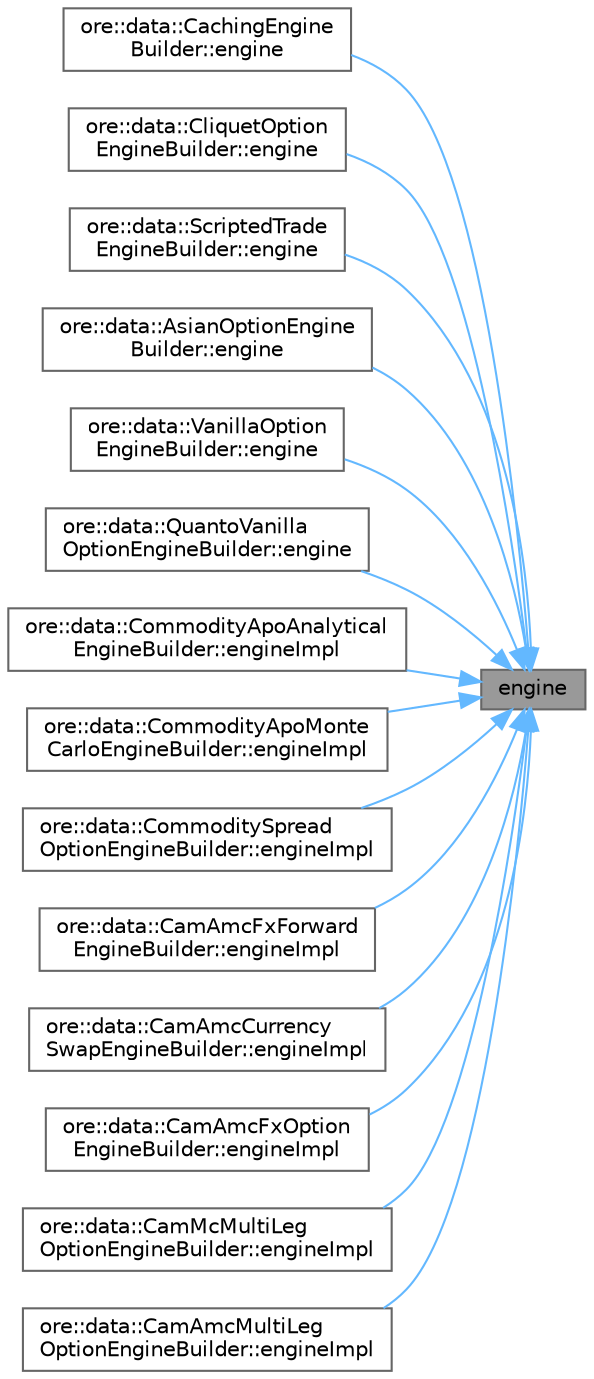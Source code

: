 digraph "engine"
{
 // INTERACTIVE_SVG=YES
 // LATEX_PDF_SIZE
  bgcolor="transparent";
  edge [fontname=Helvetica,fontsize=10,labelfontname=Helvetica,labelfontsize=10];
  node [fontname=Helvetica,fontsize=10,shape=box,height=0.2,width=0.4];
  rankdir="RL";
  Node1 [label="engine",height=0.2,width=0.4,color="gray40", fillcolor="grey60", style="filled", fontcolor="black",tooltip="Return the engine name."];
  Node1 -> Node2 [dir="back",color="steelblue1",style="solid"];
  Node2 [label="ore::data::CachingEngine\lBuilder::engine",height=0.2,width=0.4,color="grey40", fillcolor="white", style="filled",URL="$classore_1_1data_1_1_caching_engine_builder.html#aee3154e196251ba8eb92d1fd80c16cd1",tooltip="Return a PricingEngine or a FloatingRateCouponPricer."];
  Node1 -> Node3 [dir="back",color="steelblue1",style="solid"];
  Node3 [label="ore::data::CliquetOption\lEngineBuilder::engine",height=0.2,width=0.4,color="grey40", fillcolor="white", style="filled",URL="$classore_1_1data_1_1_cliquet_option_engine_builder.html#aa9fe837f74587f359d90b4dfb8d2b53e",tooltip=" "];
  Node1 -> Node4 [dir="back",color="steelblue1",style="solid"];
  Node4 [label="ore::data::ScriptedTrade\lEngineBuilder::engine",height=0.2,width=0.4,color="grey40", fillcolor="white", style="filled",URL="$classore_1_1data_1_1_scripted_trade_engine_builder.html#afa7bc32050325672e45000b32d62ec0b",tooltip=" "];
  Node1 -> Node5 [dir="back",color="steelblue1",style="solid"];
  Node5 [label="ore::data::AsianOptionEngine\lBuilder::engine",height=0.2,width=0.4,color="grey40", fillcolor="white", style="filled",URL="$classore_1_1data_1_1_asian_option_engine_builder.html#aaaedc32170866b86b01dbae776c1c208",tooltip=" "];
  Node1 -> Node6 [dir="back",color="steelblue1",style="solid"];
  Node6 [label="ore::data::VanillaOption\lEngineBuilder::engine",height=0.2,width=0.4,color="grey40", fillcolor="white", style="filled",URL="$classore_1_1data_1_1_vanilla_option_engine_builder.html#a1117775b85ff5939e932bfbc49e2e686",tooltip=" "];
  Node1 -> Node7 [dir="back",color="steelblue1",style="solid"];
  Node7 [label="ore::data::QuantoVanilla\lOptionEngineBuilder::engine",height=0.2,width=0.4,color="grey40", fillcolor="white", style="filled",URL="$classore_1_1data_1_1_quanto_vanilla_option_engine_builder.html#af84b87c3f331c8b9f7bb57121c9a7fb2",tooltip=" "];
  Node1 -> Node8 [dir="back",color="steelblue1",style="solid"];
  Node8 [label="ore::data::CommodityApoAnalytical\lEngineBuilder::engineImpl",height=0.2,width=0.4,color="grey40", fillcolor="white", style="filled",URL="$classore_1_1data_1_1_commodity_apo_analytical_engine_builder.html#af5e8705326ecf58497fe59e0b22c5477",tooltip=" "];
  Node1 -> Node9 [dir="back",color="steelblue1",style="solid"];
  Node9 [label="ore::data::CommodityApoMonte\lCarloEngineBuilder::engineImpl",height=0.2,width=0.4,color="grey40", fillcolor="white", style="filled",URL="$classore_1_1data_1_1_commodity_apo_monte_carlo_engine_builder.html#af5e8705326ecf58497fe59e0b22c5477",tooltip=" "];
  Node1 -> Node10 [dir="back",color="steelblue1",style="solid"];
  Node10 [label="ore::data::CommoditySpread\lOptionEngineBuilder::engineImpl",height=0.2,width=0.4,color="grey40", fillcolor="white", style="filled",URL="$classore_1_1data_1_1_commodity_spread_option_engine_builder.html#ae9e095e4b86064ceb7ff751c74bf4f02",tooltip=" "];
  Node1 -> Node11 [dir="back",color="steelblue1",style="solid"];
  Node11 [label="ore::data::CamAmcFxForward\lEngineBuilder::engineImpl",height=0.2,width=0.4,color="grey40", fillcolor="white", style="filled",URL="$classore_1_1data_1_1_cam_amc_fx_forward_engine_builder.html#a4aacc1ca96b12024f4b3a5909e731342",tooltip=" "];
  Node1 -> Node12 [dir="back",color="steelblue1",style="solid"];
  Node12 [label="ore::data::CamAmcCurrency\lSwapEngineBuilder::engineImpl",height=0.2,width=0.4,color="grey40", fillcolor="white", style="filled",URL="$classore_1_1data_1_1_cam_amc_currency_swap_engine_builder.html#ad0dd02225afec3cc181e8bd3febe9f3a",tooltip=" "];
  Node1 -> Node13 [dir="back",color="steelblue1",style="solid"];
  Node13 [label="ore::data::CamAmcFxOption\lEngineBuilder::engineImpl",height=0.2,width=0.4,color="grey40", fillcolor="white", style="filled",URL="$classore_1_1data_1_1_cam_amc_fx_option_engine_builder.html#a301417510a25bd78fbbb9e34afdab56c",tooltip=" "];
  Node1 -> Node14 [dir="back",color="steelblue1",style="solid"];
  Node14 [label="ore::data::CamMcMultiLeg\lOptionEngineBuilder::engineImpl",height=0.2,width=0.4,color="grey40", fillcolor="white", style="filled",URL="$classore_1_1data_1_1_cam_mc_multi_leg_option_engine_builder.html#a9e0c22676d210fe5cbcca2b0c18c8353",tooltip=" "];
  Node1 -> Node15 [dir="back",color="steelblue1",style="solid"];
  Node15 [label="ore::data::CamAmcMultiLeg\lOptionEngineBuilder::engineImpl",height=0.2,width=0.4,color="grey40", fillcolor="white", style="filled",URL="$classore_1_1data_1_1_cam_amc_multi_leg_option_engine_builder.html#a9e0c22676d210fe5cbcca2b0c18c8353",tooltip=" "];
}
